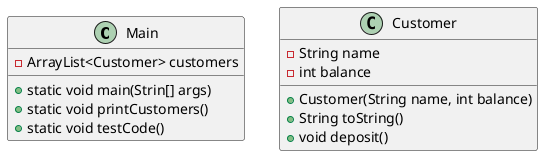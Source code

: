 @startuml
'https://plantuml.com/class-diagram

class Main

class Customer




class Main{
-ArrayList<Customer> customers
+ static void main(Strin[] args)
+ static void printCustomers()
+ static void testCode()
}
class Customer{
- String name
- int balance
+ Customer(String name, int balance)
+ String toString()
+ void deposit()
}


@enduml